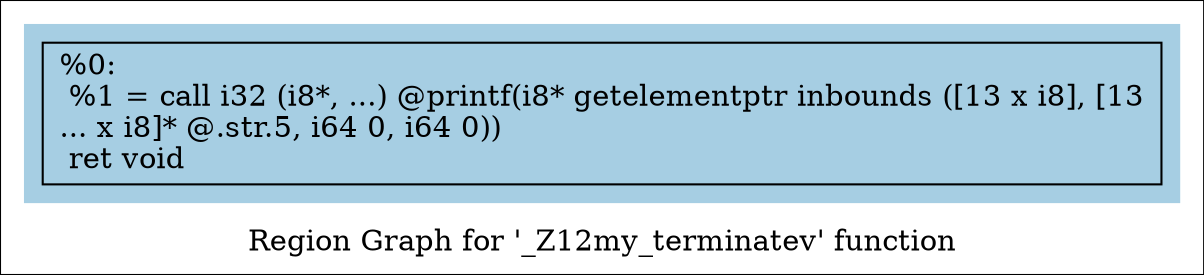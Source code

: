 digraph "Region Graph for '_Z12my_terminatev' function" {
	label="Region Graph for '_Z12my_terminatev' function";

	Node0xa9db30 [shape=record,label="{%0:\l  %1 = call i32 (i8*, ...) @printf(i8* getelementptr inbounds ([13 x i8], [13\l... x i8]* @.str.5, i64 0, i64 0))\l  ret void\l}"];
	colorscheme = "paired12"
        subgraph cluster_0xa45630 {
          label = "";
          style = filled;
          color = 1
          Node0xa9db30;
        }
}
